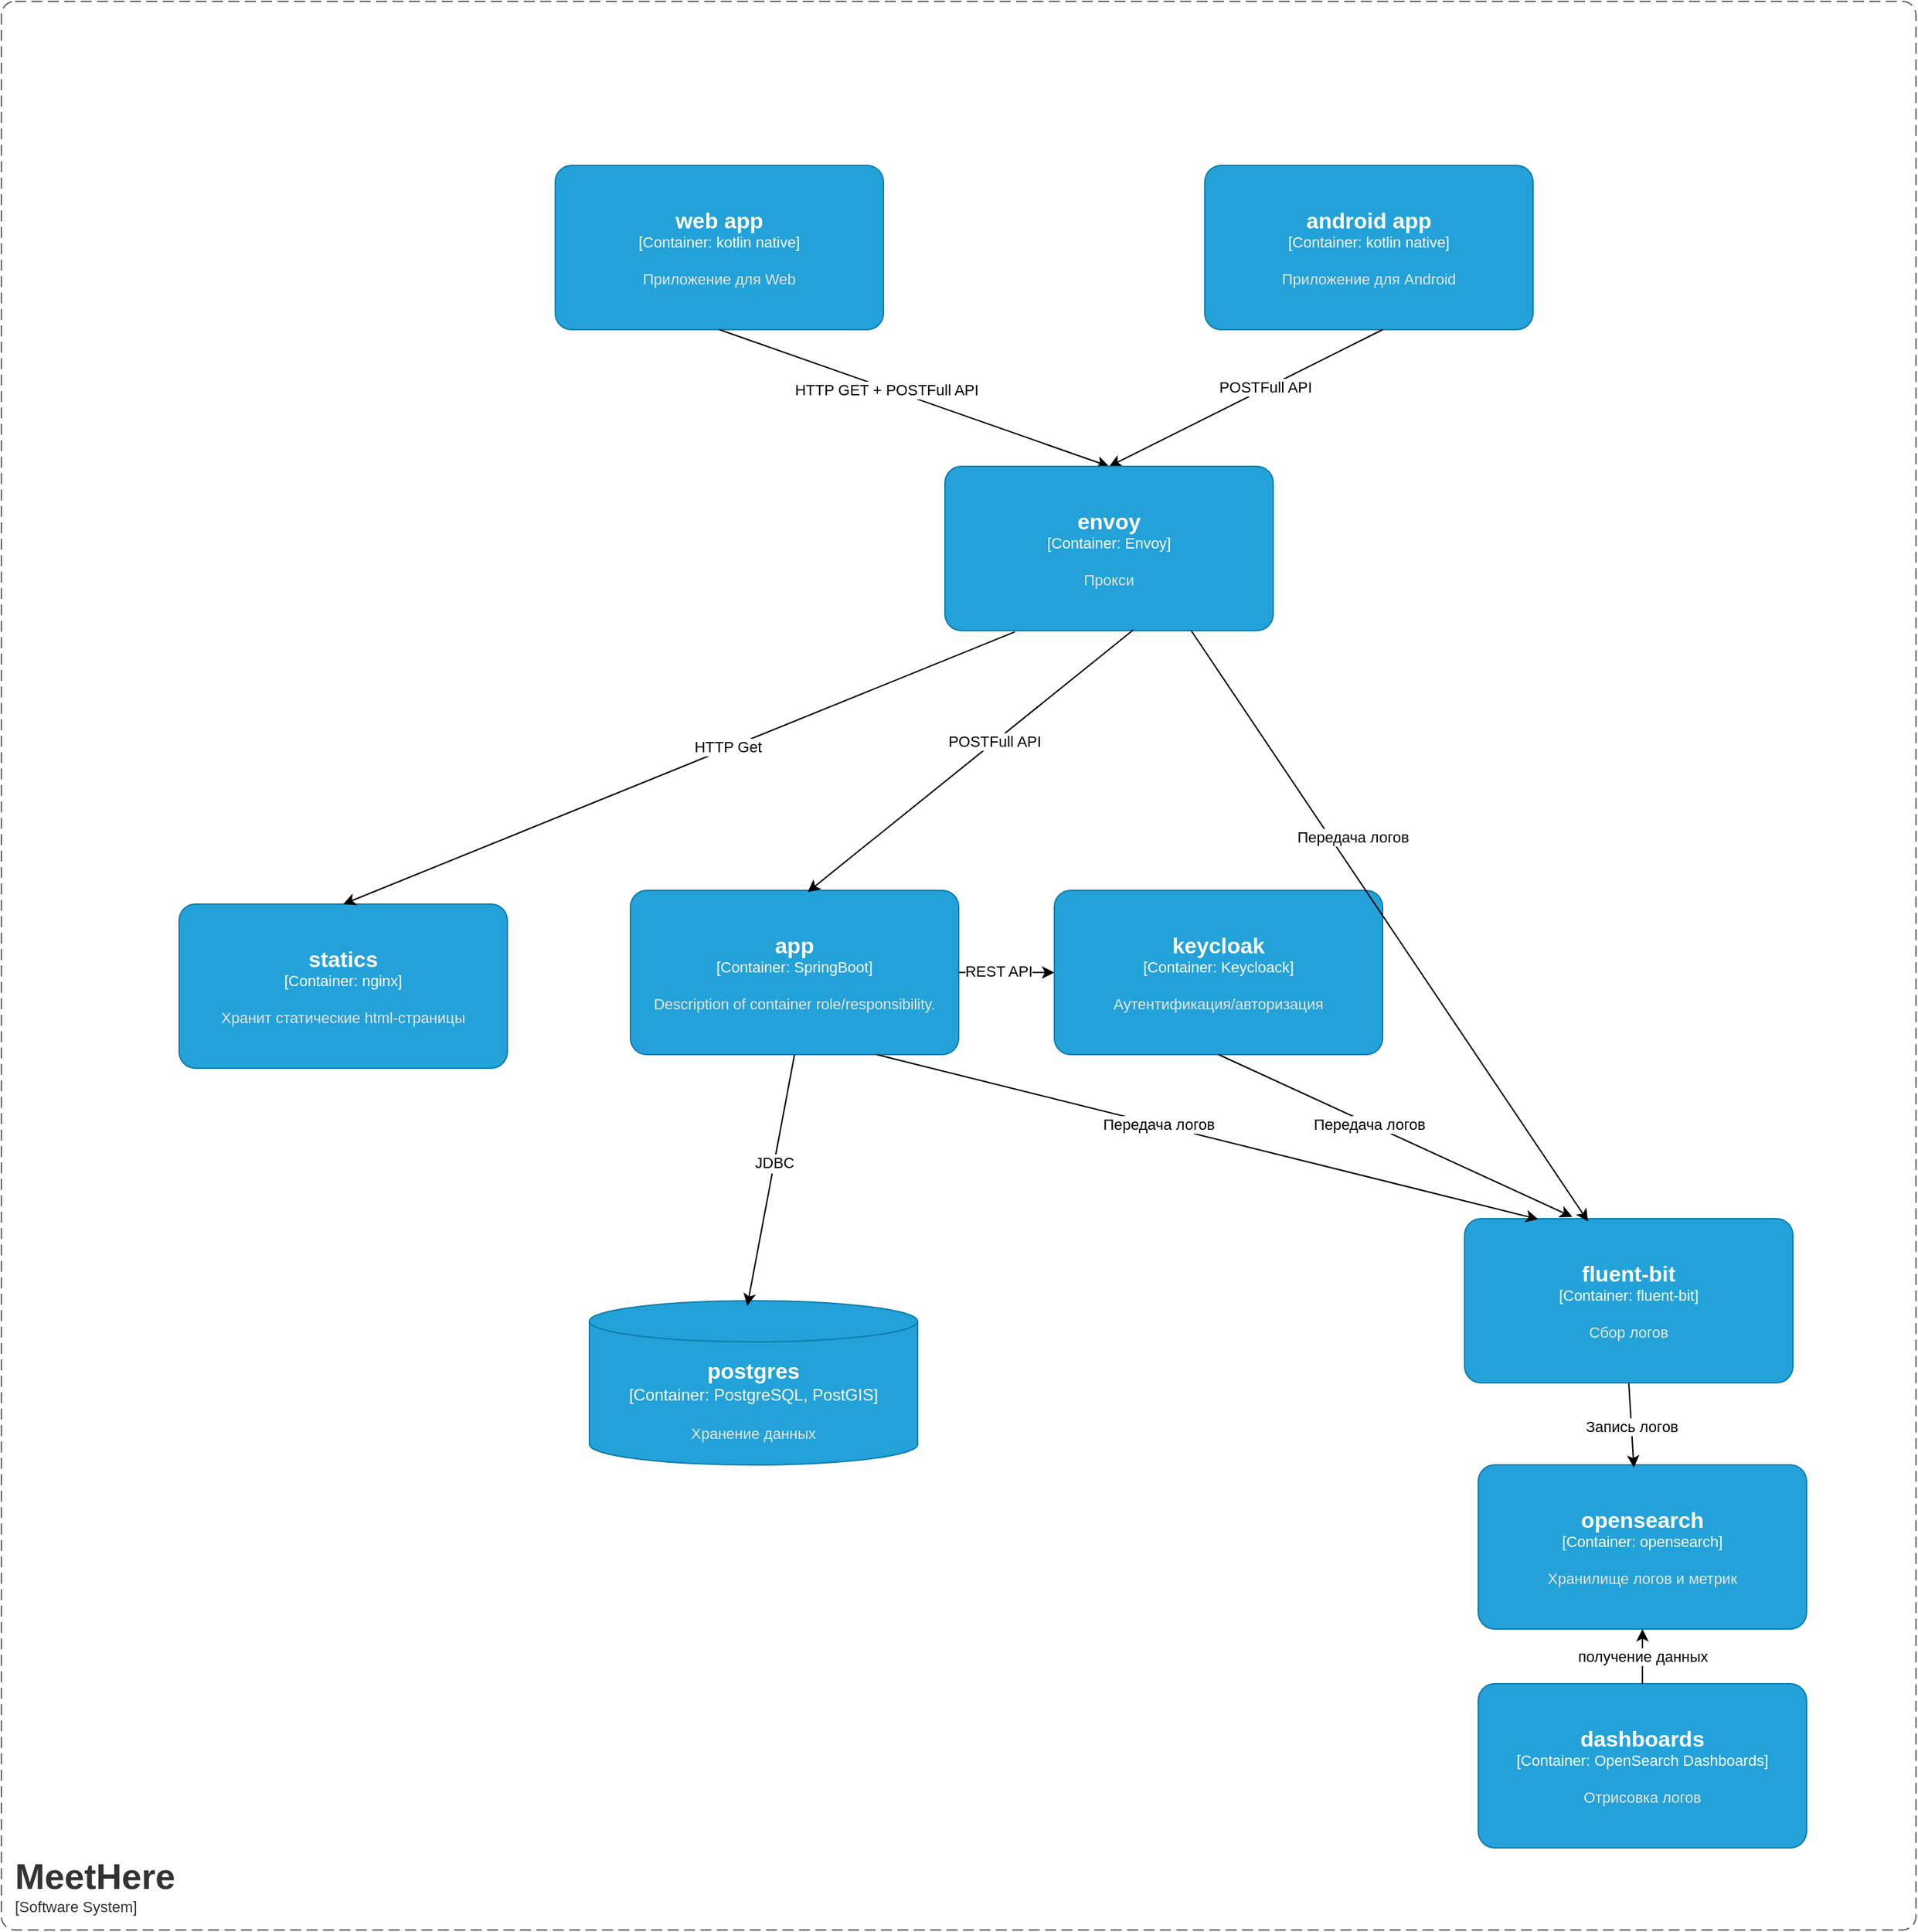 <mxfile version="26.0.16">
  <diagram name="Page-1" id="EgOzuD3re2JgtJMY4Ngn">
    <mxGraphModel dx="1360" dy="1938" grid="1" gridSize="10" guides="1" tooltips="1" connect="1" arrows="1" fold="1" page="1" pageScale="1" pageWidth="850" pageHeight="1100" math="0" shadow="0">
      <root>
        <mxCell id="0" />
        <mxCell id="1" parent="0" />
        <object placeholders="1" c4Name="MeetHere" c4Type="SystemScopeBoundary" c4Application="Software System" label="&lt;font style=&quot;font-size: 26px&quot;&gt;&lt;b&gt;&lt;div style=&quot;text-align: left&quot;&gt;%c4Name%&lt;/div&gt;&lt;/b&gt;&lt;/font&gt;&lt;div style=&quot;text-align: left&quot;&gt;[%c4Application%]&lt;/div&gt;" id="1TwcVJ0S47OIlvU3u1zz-11">
          <mxCell style="rounded=1;fontSize=11;whiteSpace=wrap;html=1;dashed=1;arcSize=20;fillColor=none;strokeColor=#666666;fontColor=#333333;labelBackgroundColor=none;align=left;verticalAlign=bottom;labelBorderColor=none;spacingTop=0;spacing=10;dashPattern=8 4;metaEdit=1;rotatable=0;perimeter=rectanglePerimeter;noLabel=0;labelPadding=0;allowArrows=0;connectable=0;expand=0;recursiveResize=0;editable=1;pointerEvents=0;absoluteArcSize=1;points=[[0.25,0,0],[0.5,0,0],[0.75,0,0],[1,0.25,0],[1,0.5,0],[1,0.75,0],[0.75,1,0],[0.5,1,0],[0.25,1,0],[0,0.75,0],[0,0.5,0],[0,0.25,0]];" parent="1" vertex="1">
            <mxGeometry x="20" y="-230" width="1400" height="1410" as="geometry" />
          </mxCell>
        </object>
        <object placeholders="1" c4Name="app" c4Type="Container" c4Technology="SpringBoot" c4Description="Description of container role/responsibility." label="&lt;font style=&quot;font-size: 16px&quot;&gt;&lt;b&gt;%c4Name%&lt;/b&gt;&lt;/font&gt;&lt;div&gt;[%c4Type%: %c4Technology%]&lt;/div&gt;&lt;br&gt;&lt;div&gt;&lt;font style=&quot;font-size: 11px&quot;&gt;&lt;font color=&quot;#E6E6E6&quot;&gt;%c4Description%&lt;/font&gt;&lt;/div&gt;" id="1TwcVJ0S47OIlvU3u1zz-12">
          <mxCell style="rounded=1;whiteSpace=wrap;html=1;fontSize=11;labelBackgroundColor=none;fillColor=#23A2D9;fontColor=#ffffff;align=center;arcSize=10;strokeColor=#0E7DAD;metaEdit=1;resizable=0;points=[[0.25,0,0],[0.5,0,0],[0.75,0,0],[1,0.25,0],[1,0.5,0],[1,0.75,0],[0.75,1,0],[0.5,1,0],[0.25,1,0],[0,0.75,0],[0,0.5,0],[0,0.25,0]];" parent="1" vertex="1">
            <mxGeometry x="480" y="420" width="240" height="120" as="geometry" />
          </mxCell>
        </object>
        <object placeholders="1" c4Name="postgres" c4Type="Container" c4Technology="PostgreSQL, PostGIS" c4Description="Хранение данных" label="&lt;font style=&quot;font-size: 16px&quot;&gt;&lt;b&gt;%c4Name%&lt;/b&gt;&lt;/font&gt;&lt;div&gt;[%c4Type%:&amp;nbsp;%c4Technology%]&lt;/div&gt;&lt;br&gt;&lt;div&gt;&lt;font style=&quot;font-size: 11px&quot;&gt;&lt;font color=&quot;#E6E6E6&quot;&gt;%c4Description%&lt;/font&gt;&lt;/div&gt;" id="1TwcVJ0S47OIlvU3u1zz-13">
          <mxCell style="shape=cylinder3;size=15;whiteSpace=wrap;html=1;boundedLbl=1;rounded=0;labelBackgroundColor=none;fillColor=#23A2D9;fontSize=12;fontColor=#ffffff;align=center;strokeColor=#0E7DAD;metaEdit=1;points=[[0.5,0,0],[1,0.25,0],[1,0.5,0],[1,0.75,0],[0.5,1,0],[0,0.75,0],[0,0.5,0],[0,0.25,0]];resizable=0;" parent="1" vertex="1">
            <mxGeometry x="450" y="720" width="240" height="120" as="geometry" />
          </mxCell>
        </object>
        <object placeholders="1" c4Name="android app" c4Type="Container" c4Technology="kotlin native" c4Description="Приложение для Android" label="&lt;font style=&quot;font-size: 16px&quot;&gt;&lt;b&gt;%c4Name%&lt;/b&gt;&lt;/font&gt;&lt;div&gt;[%c4Type%: %c4Technology%]&lt;/div&gt;&lt;br&gt;&lt;div&gt;&lt;font style=&quot;font-size: 11px&quot;&gt;&lt;font color=&quot;#E6E6E6&quot;&gt;%c4Description%&lt;/font&gt;&lt;/div&gt;" id="1TwcVJ0S47OIlvU3u1zz-14">
          <mxCell style="rounded=1;whiteSpace=wrap;html=1;fontSize=11;labelBackgroundColor=none;fillColor=#23A2D9;fontColor=#ffffff;align=center;arcSize=10;strokeColor=#0E7DAD;metaEdit=1;resizable=0;points=[[0.25,0,0],[0.5,0,0],[0.75,0,0],[1,0.25,0],[1,0.5,0],[1,0.75,0],[0.75,1,0],[0.5,1,0],[0.25,1,0],[0,0.75,0],[0,0.5,0],[0,0.25,0]];" parent="1" vertex="1">
            <mxGeometry x="900" y="-110" width="240" height="120" as="geometry" />
          </mxCell>
        </object>
        <mxCell id="1TwcVJ0S47OIlvU3u1zz-16" value="" style="endArrow=classic;html=1;rounded=0;exitX=0.542;exitY=1;exitDx=0;exitDy=0;exitPerimeter=0;entryX=0.5;entryY=0;entryDx=0;entryDy=0;entryPerimeter=0;" parent="1" source="1TwcVJ0S47OIlvU3u1zz-14" target="1TwcVJ0S47OIlvU3u1zz-40" edge="1">
          <mxGeometry width="50" height="50" relative="1" as="geometry">
            <mxPoint x="600" y="460" as="sourcePoint" />
            <mxPoint x="650" y="410" as="targetPoint" />
          </mxGeometry>
        </mxCell>
        <mxCell id="1TwcVJ0S47OIlvU3u1zz-18" value="POSTFull API" style="edgeLabel;html=1;align=center;verticalAlign=middle;resizable=0;points=[];" parent="1TwcVJ0S47OIlvU3u1zz-16" vertex="1" connectable="0">
          <mxGeometry x="-0.145" y="-1" relative="1" as="geometry">
            <mxPoint as="offset" />
          </mxGeometry>
        </mxCell>
        <object placeholders="1" c4Name="web app" c4Type="Container" c4Technology="kotlin native" c4Description="Приложение для Web" label="&lt;font style=&quot;font-size: 16px&quot;&gt;&lt;b&gt;%c4Name%&lt;/b&gt;&lt;/font&gt;&lt;div&gt;[%c4Type%: %c4Technology%]&lt;/div&gt;&lt;br&gt;&lt;div&gt;&lt;font style=&quot;font-size: 11px&quot;&gt;&lt;font color=&quot;#E6E6E6&quot;&gt;%c4Description%&lt;/font&gt;&lt;/div&gt;" id="1TwcVJ0S47OIlvU3u1zz-20">
          <mxCell style="rounded=1;whiteSpace=wrap;html=1;fontSize=11;labelBackgroundColor=none;fillColor=#23A2D9;fontColor=#ffffff;align=center;arcSize=10;strokeColor=#0E7DAD;metaEdit=1;resizable=0;points=[[0.25,0,0],[0.5,0,0],[0.75,0,0],[1,0.25,0],[1,0.5,0],[1,0.75,0],[0.75,1,0],[0.5,1,0],[0.25,1,0],[0,0.75,0],[0,0.5,0],[0,0.25,0]];" parent="1" vertex="1">
            <mxGeometry x="425" y="-110" width="240" height="120" as="geometry" />
          </mxCell>
        </object>
        <mxCell id="1TwcVJ0S47OIlvU3u1zz-21" value="" style="endArrow=classic;html=1;rounded=0;exitX=0.5;exitY=1;exitDx=0;exitDy=0;exitPerimeter=0;entryX=0.5;entryY=0;entryDx=0;entryDy=0;entryPerimeter=0;" parent="1" source="1TwcVJ0S47OIlvU3u1zz-20" target="1TwcVJ0S47OIlvU3u1zz-40" edge="1">
          <mxGeometry width="50" height="50" relative="1" as="geometry">
            <mxPoint x="710" y="290" as="sourcePoint" />
            <mxPoint x="660" y="395" as="targetPoint" />
            <Array as="points" />
          </mxGeometry>
        </mxCell>
        <mxCell id="1TwcVJ0S47OIlvU3u1zz-22" value="HTTP GET + POSTFull API" style="edgeLabel;html=1;align=center;verticalAlign=middle;resizable=0;points=[];" parent="1TwcVJ0S47OIlvU3u1zz-21" vertex="1" connectable="0">
          <mxGeometry x="-0.145" y="-1" relative="1" as="geometry">
            <mxPoint as="offset" />
          </mxGeometry>
        </mxCell>
        <object placeholders="1" c4Name="statics" c4Type="Container" c4Technology="nginx" c4Description="Хранит статические html-страницы" label="&lt;font style=&quot;font-size: 16px&quot;&gt;&lt;b&gt;%c4Name%&lt;/b&gt;&lt;/font&gt;&lt;div&gt;[%c4Type%: %c4Technology%]&lt;/div&gt;&lt;br&gt;&lt;div&gt;&lt;font style=&quot;font-size: 11px&quot;&gt;&lt;font color=&quot;#E6E6E6&quot;&gt;%c4Description%&lt;/font&gt;&lt;/div&gt;" id="1TwcVJ0S47OIlvU3u1zz-25">
          <mxCell style="rounded=1;whiteSpace=wrap;html=1;fontSize=11;labelBackgroundColor=none;fillColor=#23A2D9;fontColor=#ffffff;align=center;arcSize=10;strokeColor=#0E7DAD;metaEdit=1;resizable=0;points=[[0.25,0,0],[0.5,0,0],[0.75,0,0],[1,0.25,0],[1,0.5,0],[1,0.75,0],[0.75,1,0],[0.5,1,0],[0.25,1,0],[0,0.75,0],[0,0.5,0],[0,0.25,0]];" parent="1" vertex="1">
            <mxGeometry x="150" y="430" width="240" height="120" as="geometry" />
          </mxCell>
        </object>
        <object placeholders="1" c4Name="keycloak" c4Type="Container" c4Technology="Keycloack" c4Description="Аутентификация/авторизация" label="&lt;font style=&quot;font-size: 16px&quot;&gt;&lt;b&gt;%c4Name%&lt;/b&gt;&lt;/font&gt;&lt;div&gt;[%c4Type%: %c4Technology%]&lt;/div&gt;&lt;br&gt;&lt;div&gt;&lt;font style=&quot;font-size: 11px&quot;&gt;&lt;font color=&quot;#E6E6E6&quot;&gt;%c4Description%&lt;/font&gt;&lt;/div&gt;" id="1TwcVJ0S47OIlvU3u1zz-28">
          <mxCell style="rounded=1;whiteSpace=wrap;html=1;fontSize=11;labelBackgroundColor=none;fillColor=#23A2D9;fontColor=#ffffff;align=center;arcSize=10;strokeColor=#0E7DAD;metaEdit=1;resizable=0;points=[[0.25,0,0],[0.5,0,0],[0.75,0,0],[1,0.25,0],[1,0.5,0],[1,0.75,0],[0.75,1,0],[0.5,1,0],[0.25,1,0],[0,0.75,0],[0,0.5,0],[0,0.25,0]];" parent="1" vertex="1">
            <mxGeometry x="790" y="420" width="240" height="120" as="geometry" />
          </mxCell>
        </object>
        <mxCell id="1TwcVJ0S47OIlvU3u1zz-34" value="" style="endArrow=classic;html=1;rounded=0;exitX=0.5;exitY=1;exitDx=0;exitDy=0;exitPerimeter=0;entryX=0.481;entryY=0.031;entryDx=0;entryDy=0;entryPerimeter=0;" parent="1" source="1TwcVJ0S47OIlvU3u1zz-12" target="1TwcVJ0S47OIlvU3u1zz-13" edge="1">
          <mxGeometry width="50" height="50" relative="1" as="geometry">
            <mxPoint x="994" y="289" as="sourcePoint" />
            <mxPoint x="650" y="420" as="targetPoint" />
          </mxGeometry>
        </mxCell>
        <mxCell id="1TwcVJ0S47OIlvU3u1zz-36" value="Text" style="edgeLabel;html=1;align=center;verticalAlign=middle;resizable=0;points=[];" parent="1TwcVJ0S47OIlvU3u1zz-34" vertex="1" connectable="0">
          <mxGeometry x="-0.136" y="1" relative="1" as="geometry">
            <mxPoint as="offset" />
          </mxGeometry>
        </mxCell>
        <mxCell id="1TwcVJ0S47OIlvU3u1zz-37" value="JDBC" style="edgeLabel;html=1;align=center;verticalAlign=middle;resizable=0;points=[];" parent="1TwcVJ0S47OIlvU3u1zz-34" vertex="1" connectable="0">
          <mxGeometry x="-0.139" relative="1" as="geometry">
            <mxPoint as="offset" />
          </mxGeometry>
        </mxCell>
        <mxCell id="1TwcVJ0S47OIlvU3u1zz-38" value="" style="endArrow=classic;html=1;rounded=0;entryX=0;entryY=0.5;entryDx=0;entryDy=0;entryPerimeter=0;exitX=1;exitY=0.5;exitDx=0;exitDy=0;exitPerimeter=0;" parent="1" source="1TwcVJ0S47OIlvU3u1zz-12" target="1TwcVJ0S47OIlvU3u1zz-28" edge="1">
          <mxGeometry width="50" height="50" relative="1" as="geometry">
            <mxPoint x="994" y="289" as="sourcePoint" />
            <mxPoint x="650" y="420" as="targetPoint" />
          </mxGeometry>
        </mxCell>
        <mxCell id="1TwcVJ0S47OIlvU3u1zz-39" value="REST API" style="edgeLabel;html=1;align=center;verticalAlign=middle;resizable=0;points=[];" parent="1TwcVJ0S47OIlvU3u1zz-38" vertex="1" connectable="0">
          <mxGeometry x="-0.169" y="1" relative="1" as="geometry">
            <mxPoint as="offset" />
          </mxGeometry>
        </mxCell>
        <object placeholders="1" c4Name="envoy" c4Type="Container" c4Technology="Envoy" c4Description="Прокси" label="&lt;font style=&quot;font-size: 16px&quot;&gt;&lt;b&gt;%c4Name%&lt;/b&gt;&lt;/font&gt;&lt;div&gt;[%c4Type%: %c4Technology%]&lt;/div&gt;&lt;br&gt;&lt;div&gt;&lt;font style=&quot;font-size: 11px&quot;&gt;&lt;font color=&quot;#E6E6E6&quot;&gt;%c4Description%&lt;/font&gt;&lt;/div&gt;" id="1TwcVJ0S47OIlvU3u1zz-40">
          <mxCell style="rounded=1;whiteSpace=wrap;html=1;fontSize=11;labelBackgroundColor=none;fillColor=#23A2D9;fontColor=#ffffff;align=center;arcSize=10;strokeColor=#0E7DAD;metaEdit=1;resizable=0;points=[[0.25,0,0],[0.5,0,0],[0.75,0,0],[1,0.25,0],[1,0.5,0],[1,0.75,0],[0.75,1,0],[0.5,1,0],[0.25,1,0],[0,0.75,0],[0,0.5,0],[0,0.25,0]];" parent="1" vertex="1">
            <mxGeometry x="710" y="110" width="240" height="120" as="geometry" />
          </mxCell>
        </object>
        <mxCell id="1TwcVJ0S47OIlvU3u1zz-41" value="" style="endArrow=classic;html=1;rounded=0;exitX=0.213;exitY=1.008;exitDx=0;exitDy=0;exitPerimeter=0;entryX=0.5;entryY=0;entryDx=0;entryDy=0;entryPerimeter=0;" parent="1" source="1TwcVJ0S47OIlvU3u1zz-40" target="1TwcVJ0S47OIlvU3u1zz-25" edge="1">
          <mxGeometry width="50" height="50" relative="1" as="geometry">
            <mxPoint x="390" y="-30" as="sourcePoint" />
            <mxPoint x="690" y="160" as="targetPoint" />
          </mxGeometry>
        </mxCell>
        <mxCell id="1TwcVJ0S47OIlvU3u1zz-42" value="HTTP Get" style="edgeLabel;html=1;align=center;verticalAlign=middle;resizable=0;points=[];" parent="1TwcVJ0S47OIlvU3u1zz-41" vertex="1" connectable="0">
          <mxGeometry x="-0.145" y="-1" relative="1" as="geometry">
            <mxPoint as="offset" />
          </mxGeometry>
        </mxCell>
        <mxCell id="1TwcVJ0S47OIlvU3u1zz-43" value="" style="endArrow=classic;html=1;rounded=0;exitX=0.574;exitY=0.996;exitDx=0;exitDy=0;exitPerimeter=0;entryX=0.54;entryY=0.01;entryDx=0;entryDy=0;entryPerimeter=0;" parent="1" source="1TwcVJ0S47OIlvU3u1zz-40" target="1TwcVJ0S47OIlvU3u1zz-12" edge="1">
          <mxGeometry width="50" height="50" relative="1" as="geometry">
            <mxPoint x="970" y="30" as="sourcePoint" />
            <mxPoint x="750" y="160" as="targetPoint" />
          </mxGeometry>
        </mxCell>
        <mxCell id="1TwcVJ0S47OIlvU3u1zz-44" value="POSTFull API" style="edgeLabel;html=1;align=center;verticalAlign=middle;resizable=0;points=[];" parent="1TwcVJ0S47OIlvU3u1zz-43" vertex="1" connectable="0">
          <mxGeometry x="-0.145" y="-1" relative="1" as="geometry">
            <mxPoint as="offset" />
          </mxGeometry>
        </mxCell>
        <object placeholders="1" c4Name="fluent-bit" c4Type="Container" c4Technology="fluent-bit" c4Description="Сбор логов" label="&lt;font style=&quot;font-size: 16px&quot;&gt;&lt;b&gt;%c4Name%&lt;/b&gt;&lt;/font&gt;&lt;div&gt;[%c4Type%: %c4Technology%]&lt;/div&gt;&lt;br&gt;&lt;div&gt;&lt;font style=&quot;font-size: 11px&quot;&gt;&lt;font color=&quot;#E6E6E6&quot;&gt;%c4Description%&lt;/font&gt;&lt;/div&gt;" id="1TwcVJ0S47OIlvU3u1zz-45">
          <mxCell style="rounded=1;whiteSpace=wrap;html=1;fontSize=11;labelBackgroundColor=none;fillColor=#23A2D9;fontColor=#ffffff;align=center;arcSize=10;strokeColor=#0E7DAD;metaEdit=1;resizable=0;points=[[0.25,0,0],[0.5,0,0],[0.75,0,0],[1,0.25,0],[1,0.5,0],[1,0.75,0],[0.75,1,0],[0.5,1,0],[0.25,1,0],[0,0.75,0],[0,0.5,0],[0,0.25,0]];" parent="1" vertex="1">
            <mxGeometry x="1090" y="660" width="240" height="120" as="geometry" />
          </mxCell>
        </object>
        <mxCell id="1TwcVJ0S47OIlvU3u1zz-46" value="" style="endArrow=classic;html=1;rounded=0;exitX=0.5;exitY=1;exitDx=0;exitDy=0;exitPerimeter=0;entryX=0.328;entryY=-0.011;entryDx=0;entryDy=0;entryPerimeter=0;" parent="1" source="1TwcVJ0S47OIlvU3u1zz-28" target="1TwcVJ0S47OIlvU3u1zz-45" edge="1">
          <mxGeometry width="50" height="50" relative="1" as="geometry">
            <mxPoint x="660" y="570" as="sourcePoint" />
            <mxPoint x="445" y="784" as="targetPoint" />
          </mxGeometry>
        </mxCell>
        <mxCell id="1TwcVJ0S47OIlvU3u1zz-50" value="Передача логов" style="edgeLabel;html=1;align=center;verticalAlign=middle;resizable=0;points=[];" parent="1TwcVJ0S47OIlvU3u1zz-46" vertex="1" connectable="0">
          <mxGeometry x="-0.15" relative="1" as="geometry">
            <mxPoint as="offset" />
          </mxGeometry>
        </mxCell>
        <mxCell id="1TwcVJ0S47OIlvU3u1zz-51" value="" style="endArrow=classic;html=1;rounded=0;exitX=0.75;exitY=1;exitDx=0;exitDy=0;exitPerimeter=0;entryX=0.224;entryY=0.003;entryDx=0;entryDy=0;entryPerimeter=0;" parent="1" source="1TwcVJ0S47OIlvU3u1zz-12" target="1TwcVJ0S47OIlvU3u1zz-45" edge="1">
          <mxGeometry width="50" height="50" relative="1" as="geometry">
            <mxPoint x="1010" y="570" as="sourcePoint" />
            <mxPoint x="960" y="710" as="targetPoint" />
          </mxGeometry>
        </mxCell>
        <mxCell id="1TwcVJ0S47OIlvU3u1zz-52" value="Передача логов" style="edgeLabel;html=1;align=center;verticalAlign=middle;resizable=0;points=[];" parent="1TwcVJ0S47OIlvU3u1zz-51" vertex="1" connectable="0">
          <mxGeometry x="-0.15" relative="1" as="geometry">
            <mxPoint as="offset" />
          </mxGeometry>
        </mxCell>
        <mxCell id="1TwcVJ0S47OIlvU3u1zz-53" value="" style="endArrow=classic;html=1;rounded=0;exitX=0.75;exitY=1;exitDx=0;exitDy=0;exitPerimeter=0;entryX=0.376;entryY=0.017;entryDx=0;entryDy=0;entryPerimeter=0;" parent="1" source="1TwcVJ0S47OIlvU3u1zz-40" target="1TwcVJ0S47OIlvU3u1zz-45" edge="1">
          <mxGeometry width="50" height="50" relative="1" as="geometry">
            <mxPoint x="685" y="569" as="sourcePoint" />
            <mxPoint x="954" y="713" as="targetPoint" />
            <Array as="points" />
          </mxGeometry>
        </mxCell>
        <mxCell id="1TwcVJ0S47OIlvU3u1zz-54" value="Передача логов" style="edgeLabel;html=1;align=center;verticalAlign=middle;resizable=0;points=[];" parent="1TwcVJ0S47OIlvU3u1zz-53" vertex="1" connectable="0">
          <mxGeometry x="-0.15" relative="1" as="geometry">
            <mxPoint x="-5" y="-33" as="offset" />
          </mxGeometry>
        </mxCell>
        <object placeholders="1" c4Name="opensearch" c4Type="Container" c4Technology="opensearch" c4Description="Хранилище логов и метрик" label="&lt;font style=&quot;font-size: 16px&quot;&gt;&lt;b&gt;%c4Name%&lt;/b&gt;&lt;/font&gt;&lt;div&gt;[%c4Type%: %c4Technology%]&lt;/div&gt;&lt;br&gt;&lt;div&gt;&lt;font style=&quot;font-size: 11px&quot;&gt;&lt;font color=&quot;#E6E6E6&quot;&gt;%c4Description%&lt;/font&gt;&lt;/div&gt;" id="1TwcVJ0S47OIlvU3u1zz-55">
          <mxCell style="rounded=1;whiteSpace=wrap;html=1;fontSize=11;labelBackgroundColor=none;fillColor=#23A2D9;fontColor=#ffffff;align=center;arcSize=10;strokeColor=#0E7DAD;metaEdit=1;resizable=0;points=[[0.25,0,0],[0.5,0,0],[0.75,0,0],[1,0.25,0],[1,0.5,0],[1,0.75,0],[0.75,1,0],[0.5,1,0],[0.25,1,0],[0,0.75,0],[0,0.5,0],[0,0.25,0]];" parent="1" vertex="1">
            <mxGeometry x="1100" y="840" width="240" height="120" as="geometry" />
          </mxCell>
        </object>
        <mxCell id="1TwcVJ0S47OIlvU3u1zz-56" value="" style="endArrow=classic;html=1;rounded=0;entryX=0.474;entryY=0.017;entryDx=0;entryDy=0;entryPerimeter=0;exitX=0.5;exitY=1;exitDx=0;exitDy=0;exitPerimeter=0;" parent="1" source="1TwcVJ0S47OIlvU3u1zz-45" target="1TwcVJ0S47OIlvU3u1zz-55" edge="1">
          <mxGeometry width="50" height="50" relative="1" as="geometry">
            <mxPoint x="900" y="240" as="sourcePoint" />
            <mxPoint x="1140" y="815" as="targetPoint" />
            <Array as="points" />
          </mxGeometry>
        </mxCell>
        <mxCell id="1TwcVJ0S47OIlvU3u1zz-60" value="Запись логов" style="edgeLabel;html=1;align=center;verticalAlign=middle;resizable=0;points=[];" parent="1TwcVJ0S47OIlvU3u1zz-56" vertex="1" connectable="0">
          <mxGeometry x="0.019" relative="1" as="geometry">
            <mxPoint as="offset" />
          </mxGeometry>
        </mxCell>
        <object placeholders="1" c4Name="dashboards" c4Type="Container" c4Technology="OpenSearch Dashboards" c4Description="Отрисовка логов" label="&lt;font style=&quot;font-size: 16px&quot;&gt;&lt;b&gt;%c4Name%&lt;/b&gt;&lt;/font&gt;&lt;div&gt;[%c4Type%: %c4Technology%]&lt;/div&gt;&lt;br&gt;&lt;div&gt;&lt;font style=&quot;font-size: 11px&quot;&gt;&lt;font color=&quot;#E6E6E6&quot;&gt;%c4Description%&lt;/font&gt;&lt;/div&gt;" id="1TwcVJ0S47OIlvU3u1zz-61">
          <mxCell style="rounded=1;whiteSpace=wrap;html=1;fontSize=11;labelBackgroundColor=none;fillColor=#23A2D9;fontColor=#ffffff;align=center;arcSize=10;strokeColor=#0E7DAD;metaEdit=1;resizable=0;points=[[0.25,0,0],[0.5,0,0],[0.75,0,0],[1,0.25,0],[1,0.5,0],[1,0.75,0],[0.75,1,0],[0.5,1,0],[0.25,1,0],[0,0.75,0],[0,0.5,0],[0,0.25,0]];" parent="1" vertex="1">
            <mxGeometry x="1100" y="1000" width="240" height="120" as="geometry" />
          </mxCell>
        </object>
        <mxCell id="1TwcVJ0S47OIlvU3u1zz-62" value="" style="endArrow=classic;html=1;rounded=0;entryX=0.5;entryY=1;entryDx=0;entryDy=0;entryPerimeter=0;exitX=0.5;exitY=0;exitDx=0;exitDy=0;exitPerimeter=0;" parent="1" source="1TwcVJ0S47OIlvU3u1zz-61" target="1TwcVJ0S47OIlvU3u1zz-55" edge="1">
          <mxGeometry width="50" height="50" relative="1" as="geometry">
            <mxPoint x="1220" y="790" as="sourcePoint" />
            <mxPoint x="1224" y="852" as="targetPoint" />
            <Array as="points" />
          </mxGeometry>
        </mxCell>
        <mxCell id="1TwcVJ0S47OIlvU3u1zz-63" value="получение данных" style="edgeLabel;html=1;align=center;verticalAlign=middle;resizable=0;points=[];" parent="1TwcVJ0S47OIlvU3u1zz-62" vertex="1" connectable="0">
          <mxGeometry x="0.019" relative="1" as="geometry">
            <mxPoint as="offset" />
          </mxGeometry>
        </mxCell>
      </root>
    </mxGraphModel>
  </diagram>
</mxfile>
